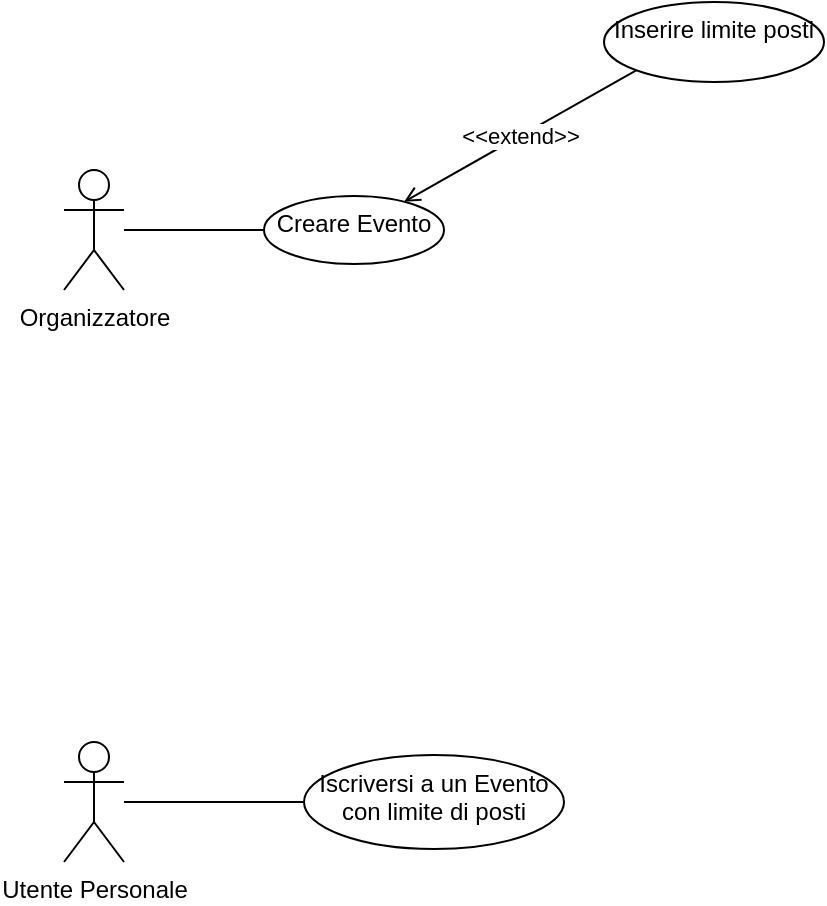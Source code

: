 <mxfile version="20.5.1" type="device"><diagram id="2vtrTFj1b6RZfPSfvFqY" name="Page-1"><mxGraphModel dx="3169" dy="1582" grid="1" gridSize="10" guides="1" tooltips="1" connect="1" arrows="1" fold="1" page="1" pageScale="1" pageWidth="1169" pageHeight="827" math="0" shadow="0"><root><mxCell id="0"/><mxCell id="1" parent="0"/><mxCell id="9DX1vQFPEgnMC1zmrEiC-3" value="" style="rounded=0;orthogonalLoop=1;jettySize=auto;html=1;endArrow=none;endFill=0;" edge="1" parent="1" source="9DX1vQFPEgnMC1zmrEiC-1" target="9DX1vQFPEgnMC1zmrEiC-2"><mxGeometry relative="1" as="geometry"/></mxCell><mxCell id="9DX1vQFPEgnMC1zmrEiC-1" value="Organizzatore" style="shape=umlActor;verticalLabelPosition=bottom;verticalAlign=top;html=1;outlineConnect=0;" vertex="1" parent="1"><mxGeometry x="70" y="164" width="30" height="60" as="geometry"/></mxCell><mxCell id="9DX1vQFPEgnMC1zmrEiC-5" value="&amp;lt;&amp;lt;extend&amp;gt;&amp;gt;" style="edgeStyle=none;rounded=0;orthogonalLoop=1;jettySize=auto;html=1;endArrow=open;endFill=0;exitX=0;exitY=1;exitDx=0;exitDy=0;" edge="1" parent="1" source="9DX1vQFPEgnMC1zmrEiC-4" target="9DX1vQFPEgnMC1zmrEiC-2"><mxGeometry relative="1" as="geometry"/></mxCell><mxCell id="9DX1vQFPEgnMC1zmrEiC-2" value="Creare Evento" style="ellipse;whiteSpace=wrap;html=1;verticalAlign=top;" vertex="1" parent="1"><mxGeometry x="170" y="177" width="90" height="34" as="geometry"/></mxCell><mxCell id="9DX1vQFPEgnMC1zmrEiC-4" value="Inserire limite posti" style="ellipse;whiteSpace=wrap;html=1;verticalAlign=top;" vertex="1" parent="1"><mxGeometry x="340" y="80" width="110" height="40" as="geometry"/></mxCell><mxCell id="9DX1vQFPEgnMC1zmrEiC-9" value="" style="edgeStyle=none;rounded=0;orthogonalLoop=1;jettySize=auto;html=1;endArrow=none;endFill=0;" edge="1" parent="1" source="9DX1vQFPEgnMC1zmrEiC-7" target="9DX1vQFPEgnMC1zmrEiC-8"><mxGeometry relative="1" as="geometry"/></mxCell><mxCell id="9DX1vQFPEgnMC1zmrEiC-7" value="Utente Personale" style="shape=umlActor;verticalLabelPosition=bottom;verticalAlign=top;html=1;outlineConnect=0;" vertex="1" parent="1"><mxGeometry x="70" y="450" width="30" height="60" as="geometry"/></mxCell><mxCell id="9DX1vQFPEgnMC1zmrEiC-8" value="Iscriversi a un Evento con limite di posti" style="ellipse;whiteSpace=wrap;html=1;verticalAlign=top;" vertex="1" parent="1"><mxGeometry x="190" y="456.5" width="130" height="47" as="geometry"/></mxCell></root></mxGraphModel></diagram></mxfile>